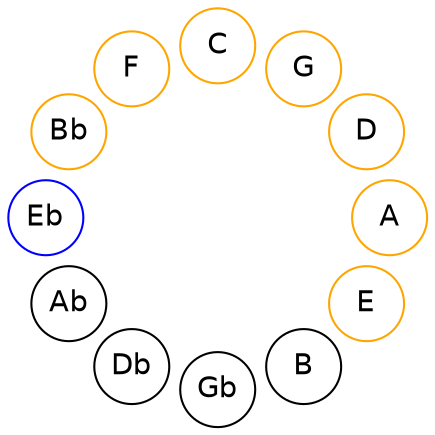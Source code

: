 
graph {

layout = circo;
mindist = .1

node [shape = circle, fontname = Helvetica, margin = 0]
edge [style=invis]

subgraph 1 {
	E -- B -- Gb -- Db -- Ab -- Eb -- Bb -- F -- C -- G -- D -- A -- E
}

E [color=orange];
Eb [color=blue];
Bb [color=orange];
F [color=orange];
C [color=orange];
G [color=orange];
D [color=orange];
A [color=orange];
}
